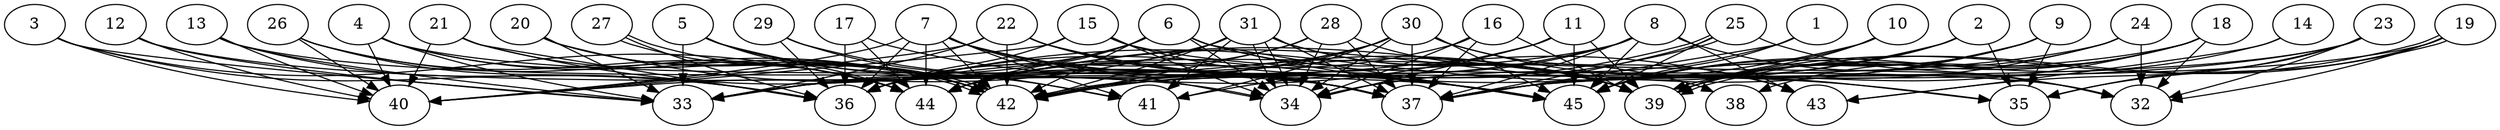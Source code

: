 // DAG automatically generated by daggen at Thu Oct  3 14:07:25 2019
// ./daggen --dot -n 45 --ccr 0.5 --fat 0.9 --regular 0.9 --density 0.6 --mindata 5242880 --maxdata 52428800 
digraph G {
  1 [size="70592512", alpha="0.06", expect_size="35296256"] 
  1 -> 34 [size ="35296256"]
  1 -> 37 [size ="35296256"]
  1 -> 45 [size ="35296256"]
  2 [size="36229120", alpha="0.11", expect_size="18114560"] 
  2 -> 34 [size ="18114560"]
  2 -> 35 [size ="18114560"]
  2 -> 39 [size ="18114560"]
  2 -> 44 [size ="18114560"]
  3 [size="91187200", alpha="0.07", expect_size="45593600"] 
  3 -> 33 [size ="45593600"]
  3 -> 36 [size ="45593600"]
  3 -> 40 [size ="45593600"]
  3 -> 44 [size ="45593600"]
  4 [size="48171008", alpha="0.12", expect_size="24085504"] 
  4 -> 33 [size ="24085504"]
  4 -> 37 [size ="24085504"]
  4 -> 40 [size ="24085504"]
  4 -> 42 [size ="24085504"]
  4 -> 44 [size ="24085504"]
  5 [size="97024000", alpha="0.19", expect_size="48512000"] 
  5 -> 33 [size ="48512000"]
  5 -> 37 [size ="48512000"]
  5 -> 41 [size ="48512000"]
  5 -> 42 [size ="48512000"]
  5 -> 44 [size ="48512000"]
  6 [size="23898112", alpha="0.17", expect_size="11949056"] 
  6 -> 33 [size ="11949056"]
  6 -> 34 [size ="11949056"]
  6 -> 35 [size ="11949056"]
  6 -> 36 [size ="11949056"]
  6 -> 39 [size ="11949056"]
  6 -> 42 [size ="11949056"]
  6 -> 44 [size ="11949056"]
  6 -> 45 [size ="11949056"]
  7 [size="98215936", alpha="0.16", expect_size="49107968"] 
  7 -> 34 [size ="49107968"]
  7 -> 36 [size ="49107968"]
  7 -> 37 [size ="49107968"]
  7 -> 39 [size ="49107968"]
  7 -> 40 [size ="49107968"]
  7 -> 41 [size ="49107968"]
  7 -> 42 [size ="49107968"]
  7 -> 44 [size ="49107968"]
  7 -> 45 [size ="49107968"]
  8 [size="70776832", alpha="0.03", expect_size="35388416"] 
  8 -> 32 [size ="35388416"]
  8 -> 33 [size ="35388416"]
  8 -> 36 [size ="35388416"]
  8 -> 37 [size ="35388416"]
  8 -> 41 [size ="35388416"]
  8 -> 43 [size ="35388416"]
  8 -> 45 [size ="35388416"]
  9 [size="49123328", alpha="0.11", expect_size="24561664"] 
  9 -> 35 [size ="24561664"]
  9 -> 37 [size ="24561664"]
  9 -> 39 [size ="24561664"]
  9 -> 44 [size ="24561664"]
  9 -> 45 [size ="24561664"]
  10 [size="12679168", alpha="0.05", expect_size="6339584"] 
  10 -> 36 [size ="6339584"]
  10 -> 39 [size ="6339584"]
  10 -> 45 [size ="6339584"]
  11 [size="53260288", alpha="0.08", expect_size="26630144"] 
  11 -> 33 [size ="26630144"]
  11 -> 34 [size ="26630144"]
  11 -> 39 [size ="26630144"]
  11 -> 45 [size ="26630144"]
  12 [size="79976448", alpha="0.05", expect_size="39988224"] 
  12 -> 33 [size ="39988224"]
  12 -> 40 [size ="39988224"]
  12 -> 45 [size ="39988224"]
  13 [size="37689344", alpha="0.18", expect_size="18844672"] 
  13 -> 33 [size ="18844672"]
  13 -> 34 [size ="18844672"]
  13 -> 36 [size ="18844672"]
  13 -> 40 [size ="18844672"]
  14 [size="70211584", alpha="0.20", expect_size="35105792"] 
  14 -> 43 [size ="35105792"]
  14 -> 45 [size ="35105792"]
  15 [size="30259200", alpha="0.08", expect_size="15129600"] 
  15 -> 32 [size ="15129600"]
  15 -> 34 [size ="15129600"]
  15 -> 36 [size ="15129600"]
  15 -> 40 [size ="15129600"]
  15 -> 45 [size ="15129600"]
  16 [size="25663488", alpha="0.15", expect_size="12831744"] 
  16 -> 34 [size ="12831744"]
  16 -> 37 [size ="12831744"]
  16 -> 39 [size ="12831744"]
  16 -> 44 [size ="12831744"]
  17 [size="103524352", alpha="0.13", expect_size="51762176"] 
  17 -> 36 [size ="51762176"]
  17 -> 39 [size ="51762176"]
  17 -> 44 [size ="51762176"]
  18 [size="84611072", alpha="0.18", expect_size="42305536"] 
  18 -> 32 [size ="42305536"]
  18 -> 36 [size ="42305536"]
  18 -> 37 [size ="42305536"]
  18 -> 38 [size ="42305536"]
  18 -> 39 [size ="42305536"]
  18 -> 45 [size ="42305536"]
  19 [size="99057664", alpha="0.17", expect_size="49528832"] 
  19 -> 32 [size ="49528832"]
  19 -> 35 [size ="49528832"]
  19 -> 37 [size ="49528832"]
  19 -> 39 [size ="49528832"]
  19 -> 39 [size ="49528832"]
  20 [size="58091520", alpha="0.10", expect_size="29045760"] 
  20 -> 33 [size ="29045760"]
  20 -> 37 [size ="29045760"]
  20 -> 42 [size ="29045760"]
  20 -> 44 [size ="29045760"]
  21 [size="80551936", alpha="0.16", expect_size="40275968"] 
  21 -> 36 [size ="40275968"]
  21 -> 37 [size ="40275968"]
  21 -> 40 [size ="40275968"]
  21 -> 42 [size ="40275968"]
  22 [size="23181312", alpha="0.07", expect_size="11590656"] 
  22 -> 33 [size ="11590656"]
  22 -> 37 [size ="11590656"]
  22 -> 40 [size ="11590656"]
  22 -> 42 [size ="11590656"]
  22 -> 43 [size ="11590656"]
  22 -> 45 [size ="11590656"]
  23 [size="47540224", alpha="0.16", expect_size="23770112"] 
  23 -> 32 [size ="23770112"]
  23 -> 35 [size ="23770112"]
  23 -> 37 [size ="23770112"]
  23 -> 42 [size ="23770112"]
  23 -> 43 [size ="23770112"]
  24 [size="37376000", alpha="0.12", expect_size="18688000"] 
  24 -> 32 [size ="18688000"]
  24 -> 37 [size ="18688000"]
  24 -> 39 [size ="18688000"]
  24 -> 42 [size ="18688000"]
  25 [size="36120576", alpha="0.07", expect_size="18060288"] 
  25 -> 32 [size ="18060288"]
  25 -> 37 [size ="18060288"]
  25 -> 42 [size ="18060288"]
  25 -> 42 [size ="18060288"]
  25 -> 45 [size ="18060288"]
  26 [size="72720384", alpha="0.05", expect_size="36360192"] 
  26 -> 36 [size ="36360192"]
  26 -> 40 [size ="36360192"]
  26 -> 42 [size ="36360192"]
  26 -> 44 [size ="36360192"]
  27 [size="49235968", alpha="0.01", expect_size="24617984"] 
  27 -> 36 [size ="24617984"]
  27 -> 42 [size ="24617984"]
  27 -> 42 [size ="24617984"]
  28 [size="17995776", alpha="0.10", expect_size="8997888"] 
  28 -> 34 [size ="8997888"]
  28 -> 36 [size ="8997888"]
  28 -> 37 [size ="8997888"]
  28 -> 39 [size ="8997888"]
  28 -> 42 [size ="8997888"]
  29 [size="102897664", alpha="0.07", expect_size="51448832"] 
  29 -> 36 [size ="51448832"]
  29 -> 37 [size ="51448832"]
  29 -> 41 [size ="51448832"]
  30 [size="86450176", alpha="0.05", expect_size="43225088"] 
  30 -> 33 [size ="43225088"]
  30 -> 34 [size ="43225088"]
  30 -> 35 [size ="43225088"]
  30 -> 37 [size ="43225088"]
  30 -> 41 [size ="43225088"]
  30 -> 42 [size ="43225088"]
  30 -> 43 [size ="43225088"]
  30 -> 44 [size ="43225088"]
  30 -> 45 [size ="43225088"]
  31 [size="38062080", alpha="0.12", expect_size="19031040"] 
  31 -> 34 [size ="19031040"]
  31 -> 34 [size ="19031040"]
  31 -> 37 [size ="19031040"]
  31 -> 38 [size ="19031040"]
  31 -> 39 [size ="19031040"]
  31 -> 40 [size ="19031040"]
  31 -> 41 [size ="19031040"]
  31 -> 42 [size ="19031040"]
  31 -> 44 [size ="19031040"]
  32 [size="17840128", alpha="0.13", expect_size="8920064"] 
  33 [size="51527680", alpha="0.01", expect_size="25763840"] 
  34 [size="31084544", alpha="0.01", expect_size="15542272"] 
  35 [size="88569856", alpha="0.05", expect_size="44284928"] 
  36 [size="27404288", alpha="0.12", expect_size="13702144"] 
  37 [size="49743872", alpha="0.19", expect_size="24871936"] 
  38 [size="54581248", alpha="0.02", expect_size="27290624"] 
  39 [size="102205440", alpha="0.03", expect_size="51102720"] 
  40 [size="42510336", alpha="0.15", expect_size="21255168"] 
  41 [size="66435072", alpha="0.02", expect_size="33217536"] 
  42 [size="28008448", alpha="0.11", expect_size="14004224"] 
  43 [size="91097088", alpha="0.08", expect_size="45548544"] 
  44 [size="94158848", alpha="0.10", expect_size="47079424"] 
  45 [size="96921600", alpha="0.19", expect_size="48460800"] 
}
